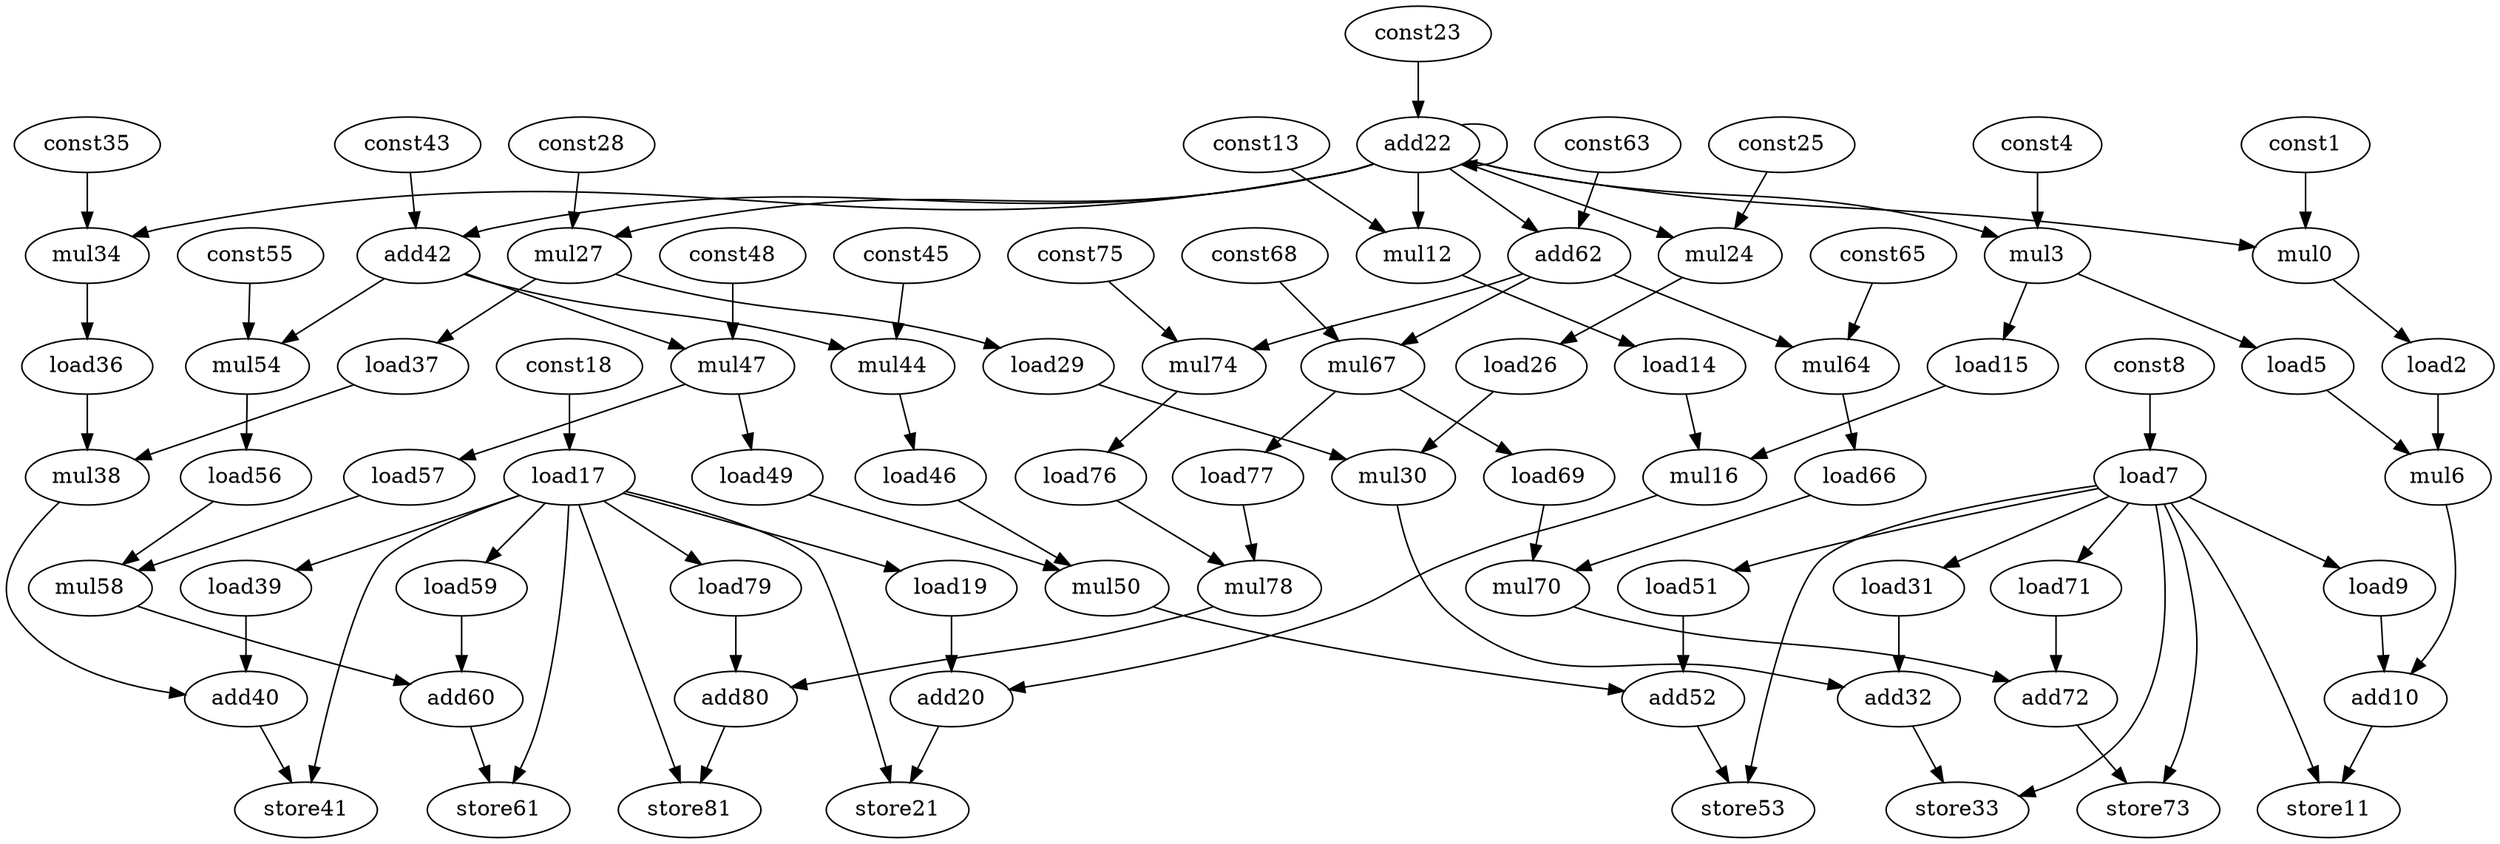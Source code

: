 digraph G {
mul0[opcode=mul];
const1[opcode=const];
load2[opcode=load];
mul3[opcode=mul];
const4[opcode=const];
load5[opcode=load];
mul6[opcode=mul];
load7[opcode=load];
const8[opcode=const];
load9[opcode=load];
add10[opcode=add];
store11[opcode=store];
mul12[opcode=mul];
const13[opcode=const];
load14[opcode=load];
load15[opcode=load];
mul16[opcode=mul];
load17[opcode=load];
const18[opcode=const];
load19[opcode=load];
add20[opcode=add];
store21[opcode=store];
add22[opcode=add];
const23[opcode=const];
mul24[opcode=mul];
const25[opcode=const];
load26[opcode=load];
mul27[opcode=mul];
const28[opcode=const];
load29[opcode=load];
mul30[opcode=mul];
load31[opcode=load];
add32[opcode=add];
store33[opcode=store];
mul34[opcode=mul];
const35[opcode=const];
load36[opcode=load];
load37[opcode=load];
mul38[opcode=mul];
load39[opcode=load];
add40[opcode=add];
store41[opcode=store];
add42[opcode=add];
const43[opcode=const];
mul44[opcode=mul];
const45[opcode=const];
load46[opcode=load];
mul47[opcode=mul];
const48[opcode=const];
load49[opcode=load];
mul50[opcode=mul];
load51[opcode=load];
add52[opcode=add];
store53[opcode=store];
mul54[opcode=mul];
const55[opcode=const];
load56[opcode=load];
load57[opcode=load];
mul58[opcode=mul];
load59[opcode=load];
add60[opcode=add];
store61[opcode=store];
add62[opcode=add];
const63[opcode=const];
mul64[opcode=mul];
const65[opcode=const];
load66[opcode=load];
mul67[opcode=mul];
const68[opcode=const];
load69[opcode=load];
mul70[opcode=mul];
load71[opcode=load];
add72[opcode=add];
store73[opcode=store];
mul74[opcode=mul];
const75[opcode=const];
load76[opcode=load];
load77[opcode=load];
mul78[opcode=mul];
load79[opcode=load];
add80[opcode=add];
store81[opcode=store];
load2->mul6[operand=1]; //load->mul
load5->mul6[operand=0]; //load->mul
mul6->add10[operand=1]; //mul->add
load7->load9[operand=0]; //load->load
load7->store11[operand=1]; //load->store
load7->load31[operand=0]; //load->load
load7->store33[operand=1]; //load->store
load7->load51[operand=0]; //load->load
load7->store53[operand=1]; //load->store
load7->load71[operand=0]; //load->load
load7->store73[operand=1]; //load->store
load9->add10[operand=0]; //load->add
add10->store11[operand=0]; //add->store
load14->mul16[operand=1]; //load->mul
load15->mul16[operand=0]; //load->mul
mul16->add20[operand=1]; //mul->add
load17->load19[operand=0]; //load->load
load17->store21[operand=1]; //load->store
load17->load39[operand=0]; //load->load
load17->store41[operand=1]; //load->store
load17->load59[operand=0]; //load->load
load17->store61[operand=1]; //load->store
load17->load79[operand=0]; //load->load
load17->store81[operand=1]; //load->store
load19->add20[operand=0]; //load->add
add20->store21[operand=0]; //add->store
add22->mul24[operand=1]; //add->gep_mul
add22->mul27[operand=1]; //add->gep_mul
add22->mul34[operand=1]; //add->gep_mul
add22->mul0[operand=1]; //add->gep_mul
add22->mul3[operand=1]; //add->gep_mul
add22->mul12[operand=1]; //add->gep_mul
add22->add22[operand=0]; //add->add
add22->add42[operand=0]; //add->add
add22->add62[operand=0]; //add->add
load26->mul30[operand=1]; //load->mul
load29->mul30[operand=0]; //load->mul
mul30->add32[operand=0]; //mul->add
load31->add32[operand=1]; //load->add
add32->store33[operand=0]; //add->store
load36->mul38[operand=1]; //load->mul
load37->mul38[operand=0]; //load->mul
mul38->add40[operand=0]; //mul->add
load39->add40[operand=1]; //load->add
add40->store41[operand=0]; //add->store
add42->mul44[operand=1]; //add->gep_mul
add42->mul47[operand=1]; //add->gep_mul
add42->mul54[operand=1]; //add->gep_mul
load46->mul50[operand=1]; //load->mul
load49->mul50[operand=0]; //load->mul
mul50->add52[operand=0]; //mul->add
load51->add52[operand=1]; //load->add
add52->store53[operand=0]; //add->store
load56->mul58[operand=1]; //load->mul
load57->mul58[operand=0]; //load->mul
mul58->add60[operand=0]; //mul->add
load59->add60[operand=1]; //load->add
add60->store61[operand=0]; //add->store
add62->mul64[operand=1]; //add->gep_mul
add62->mul67[operand=1]; //add->gep_mul
add62->mul74[operand=1]; //add->gep_mul
load66->mul70[operand=1]; //load->mul
load69->mul70[operand=0]; //load->mul
mul70->add72[operand=0]; //mul->add
load71->add72[operand=1]; //load->add
add72->store73[operand=0]; //add->store
load76->mul78[operand=1]; //load->mul
load77->mul78[operand=0]; //load->mul
mul78->add80[operand=0]; //mul->add
load79->add80[operand=1]; //load->add
add80->store81[operand=0]; //add->store
const1->mul0[operand=0]; //gep_const->gep_mul
mul0->load2[operand=0]; //gep_mul->load
const4->mul3[operand=0]; //gep_const->gep_mul
mul3->load5[operand=0]; //gep_mul->load
mul3->load15[operand=0]; //gep_mul->load
const8->load7[operand=0]; //const->load
const13->mul12[operand=0]; //gep_const->gep_mul
mul12->load14[operand=0]; //gep_mul->load
const18->load17[operand=0]; //const->load
const23->add22[operand=1]; //const->add
const25->mul24[operand=0]; //gep_const->gep_mul
mul24->load26[operand=0]; //gep_mul->load
const28->mul27[operand=0]; //gep_const->gep_mul
mul27->load29[operand=0]; //gep_mul->load
mul27->load37[operand=0]; //gep_mul->load
const35->mul34[operand=0]; //gep_const->gep_mul
mul34->load36[operand=0]; //gep_mul->load
const43->add42[operand=1]; //const->add
const45->mul44[operand=0]; //gep_const->gep_mul
mul44->load46[operand=0]; //gep_mul->load
const48->mul47[operand=0]; //gep_const->gep_mul
mul47->load49[operand=0]; //gep_mul->load
mul47->load57[operand=0]; //gep_mul->load
const55->mul54[operand=0]; //gep_const->gep_mul
mul54->load56[operand=0]; //gep_mul->load
const63->add62[operand=1]; //const->add
const65->mul64[operand=0]; //gep_const->gep_mul
mul64->load66[operand=0]; //gep_mul->load
const68->mul67[operand=0]; //gep_const->gep_mul
mul67->load69[operand=0]; //gep_mul->load
mul67->load77[operand=0]; //gep_mul->load
const75->mul74[operand=0]; //gep_const->gep_mul
mul74->load76[operand=0]; //gep_mul->load
}
